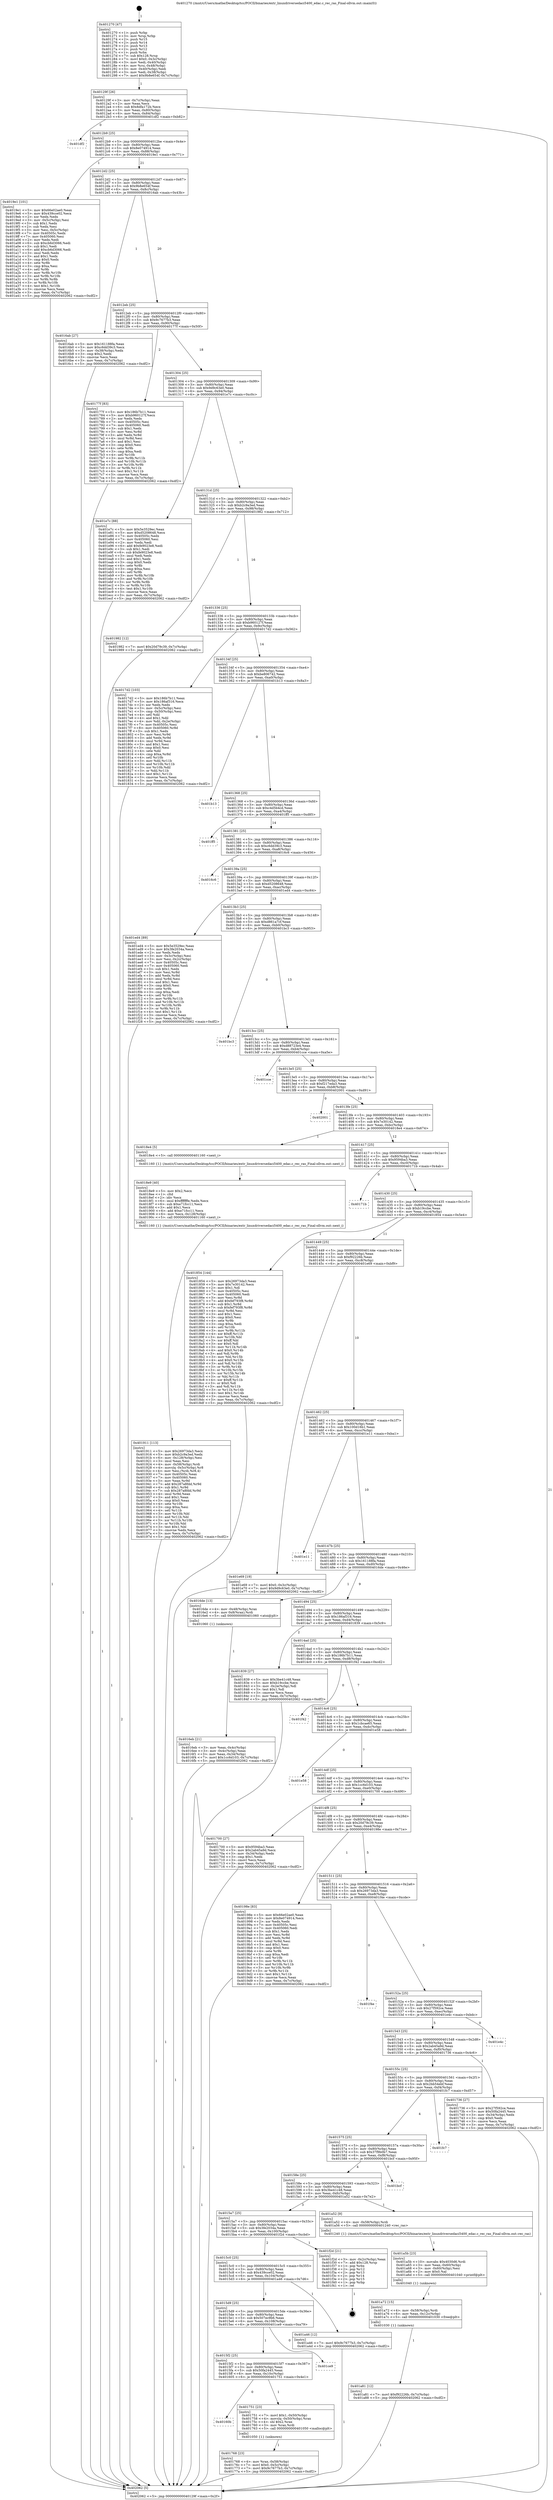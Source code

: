 digraph "0x401270" {
  label = "0x401270 (/mnt/c/Users/mathe/Desktop/tcc/POCII/binaries/extr_linuxdriversedaci5400_edac.c_rec_ras_Final-ollvm.out::main(0))"
  labelloc = "t"
  node[shape=record]

  Entry [label="",width=0.3,height=0.3,shape=circle,fillcolor=black,style=filled]
  "0x40129f" [label="{
     0x40129f [26]\l
     | [instrs]\l
     &nbsp;&nbsp;0x40129f \<+3\>: mov -0x7c(%rbp),%eax\l
     &nbsp;&nbsp;0x4012a2 \<+2\>: mov %eax,%ecx\l
     &nbsp;&nbsp;0x4012a4 \<+6\>: sub $0x8dfa172b,%ecx\l
     &nbsp;&nbsp;0x4012aa \<+3\>: mov %eax,-0x80(%rbp)\l
     &nbsp;&nbsp;0x4012ad \<+6\>: mov %ecx,-0x84(%rbp)\l
     &nbsp;&nbsp;0x4012b3 \<+6\>: je 0000000000401df2 \<main+0xb82\>\l
  }"]
  "0x401df2" [label="{
     0x401df2\l
  }", style=dashed]
  "0x4012b9" [label="{
     0x4012b9 [25]\l
     | [instrs]\l
     &nbsp;&nbsp;0x4012b9 \<+5\>: jmp 00000000004012be \<main+0x4e\>\l
     &nbsp;&nbsp;0x4012be \<+3\>: mov -0x80(%rbp),%eax\l
     &nbsp;&nbsp;0x4012c1 \<+5\>: sub $0x8e074914,%eax\l
     &nbsp;&nbsp;0x4012c6 \<+6\>: mov %eax,-0x88(%rbp)\l
     &nbsp;&nbsp;0x4012cc \<+6\>: je 00000000004019e1 \<main+0x771\>\l
  }"]
  Exit [label="",width=0.3,height=0.3,shape=circle,fillcolor=black,style=filled,peripheries=2]
  "0x4019e1" [label="{
     0x4019e1 [101]\l
     | [instrs]\l
     &nbsp;&nbsp;0x4019e1 \<+5\>: mov $0x66e02ae0,%eax\l
     &nbsp;&nbsp;0x4019e6 \<+5\>: mov $0x439cce02,%ecx\l
     &nbsp;&nbsp;0x4019eb \<+2\>: xor %edx,%edx\l
     &nbsp;&nbsp;0x4019ed \<+3\>: mov -0x5c(%rbp),%esi\l
     &nbsp;&nbsp;0x4019f0 \<+3\>: sub $0x1,%edx\l
     &nbsp;&nbsp;0x4019f3 \<+2\>: sub %edx,%esi\l
     &nbsp;&nbsp;0x4019f5 \<+3\>: mov %esi,-0x5c(%rbp)\l
     &nbsp;&nbsp;0x4019f8 \<+7\>: mov 0x40505c,%edx\l
     &nbsp;&nbsp;0x4019ff \<+7\>: mov 0x405060,%esi\l
     &nbsp;&nbsp;0x401a06 \<+2\>: mov %edx,%edi\l
     &nbsp;&nbsp;0x401a08 \<+6\>: sub $0xcb6d3066,%edi\l
     &nbsp;&nbsp;0x401a0e \<+3\>: sub $0x1,%edi\l
     &nbsp;&nbsp;0x401a11 \<+6\>: add $0xcb6d3066,%edi\l
     &nbsp;&nbsp;0x401a17 \<+3\>: imul %edi,%edx\l
     &nbsp;&nbsp;0x401a1a \<+3\>: and $0x1,%edx\l
     &nbsp;&nbsp;0x401a1d \<+3\>: cmp $0x0,%edx\l
     &nbsp;&nbsp;0x401a20 \<+4\>: sete %r8b\l
     &nbsp;&nbsp;0x401a24 \<+3\>: cmp $0xa,%esi\l
     &nbsp;&nbsp;0x401a27 \<+4\>: setl %r9b\l
     &nbsp;&nbsp;0x401a2b \<+3\>: mov %r8b,%r10b\l
     &nbsp;&nbsp;0x401a2e \<+3\>: and %r9b,%r10b\l
     &nbsp;&nbsp;0x401a31 \<+3\>: xor %r9b,%r8b\l
     &nbsp;&nbsp;0x401a34 \<+3\>: or %r8b,%r10b\l
     &nbsp;&nbsp;0x401a37 \<+4\>: test $0x1,%r10b\l
     &nbsp;&nbsp;0x401a3b \<+3\>: cmovne %ecx,%eax\l
     &nbsp;&nbsp;0x401a3e \<+3\>: mov %eax,-0x7c(%rbp)\l
     &nbsp;&nbsp;0x401a41 \<+5\>: jmp 0000000000402062 \<main+0xdf2\>\l
  }"]
  "0x4012d2" [label="{
     0x4012d2 [25]\l
     | [instrs]\l
     &nbsp;&nbsp;0x4012d2 \<+5\>: jmp 00000000004012d7 \<main+0x67\>\l
     &nbsp;&nbsp;0x4012d7 \<+3\>: mov -0x80(%rbp),%eax\l
     &nbsp;&nbsp;0x4012da \<+5\>: sub $0x9b8e654f,%eax\l
     &nbsp;&nbsp;0x4012df \<+6\>: mov %eax,-0x8c(%rbp)\l
     &nbsp;&nbsp;0x4012e5 \<+6\>: je 00000000004016ab \<main+0x43b\>\l
  }"]
  "0x401a81" [label="{
     0x401a81 [12]\l
     | [instrs]\l
     &nbsp;&nbsp;0x401a81 \<+7\>: movl $0xf92226b,-0x7c(%rbp)\l
     &nbsp;&nbsp;0x401a88 \<+5\>: jmp 0000000000402062 \<main+0xdf2\>\l
  }"]
  "0x4016ab" [label="{
     0x4016ab [27]\l
     | [instrs]\l
     &nbsp;&nbsp;0x4016ab \<+5\>: mov $0x161188fa,%eax\l
     &nbsp;&nbsp;0x4016b0 \<+5\>: mov $0xc6dd39c3,%ecx\l
     &nbsp;&nbsp;0x4016b5 \<+3\>: mov -0x38(%rbp),%edx\l
     &nbsp;&nbsp;0x4016b8 \<+3\>: cmp $0x2,%edx\l
     &nbsp;&nbsp;0x4016bb \<+3\>: cmovne %ecx,%eax\l
     &nbsp;&nbsp;0x4016be \<+3\>: mov %eax,-0x7c(%rbp)\l
     &nbsp;&nbsp;0x4016c1 \<+5\>: jmp 0000000000402062 \<main+0xdf2\>\l
  }"]
  "0x4012eb" [label="{
     0x4012eb [25]\l
     | [instrs]\l
     &nbsp;&nbsp;0x4012eb \<+5\>: jmp 00000000004012f0 \<main+0x80\>\l
     &nbsp;&nbsp;0x4012f0 \<+3\>: mov -0x80(%rbp),%eax\l
     &nbsp;&nbsp;0x4012f3 \<+5\>: sub $0x9c7677b3,%eax\l
     &nbsp;&nbsp;0x4012f8 \<+6\>: mov %eax,-0x90(%rbp)\l
     &nbsp;&nbsp;0x4012fe \<+6\>: je 000000000040177f \<main+0x50f\>\l
  }"]
  "0x402062" [label="{
     0x402062 [5]\l
     | [instrs]\l
     &nbsp;&nbsp;0x402062 \<+5\>: jmp 000000000040129f \<main+0x2f\>\l
  }"]
  "0x401270" [label="{
     0x401270 [47]\l
     | [instrs]\l
     &nbsp;&nbsp;0x401270 \<+1\>: push %rbp\l
     &nbsp;&nbsp;0x401271 \<+3\>: mov %rsp,%rbp\l
     &nbsp;&nbsp;0x401274 \<+2\>: push %r15\l
     &nbsp;&nbsp;0x401276 \<+2\>: push %r14\l
     &nbsp;&nbsp;0x401278 \<+2\>: push %r13\l
     &nbsp;&nbsp;0x40127a \<+2\>: push %r12\l
     &nbsp;&nbsp;0x40127c \<+1\>: push %rbx\l
     &nbsp;&nbsp;0x40127d \<+7\>: sub $0x128,%rsp\l
     &nbsp;&nbsp;0x401284 \<+7\>: movl $0x0,-0x3c(%rbp)\l
     &nbsp;&nbsp;0x40128b \<+3\>: mov %edi,-0x40(%rbp)\l
     &nbsp;&nbsp;0x40128e \<+4\>: mov %rsi,-0x48(%rbp)\l
     &nbsp;&nbsp;0x401292 \<+3\>: mov -0x40(%rbp),%edi\l
     &nbsp;&nbsp;0x401295 \<+3\>: mov %edi,-0x38(%rbp)\l
     &nbsp;&nbsp;0x401298 \<+7\>: movl $0x9b8e654f,-0x7c(%rbp)\l
  }"]
  "0x401a72" [label="{
     0x401a72 [15]\l
     | [instrs]\l
     &nbsp;&nbsp;0x401a72 \<+4\>: mov -0x58(%rbp),%rdi\l
     &nbsp;&nbsp;0x401a76 \<+6\>: mov %eax,-0x12c(%rbp)\l
     &nbsp;&nbsp;0x401a7c \<+5\>: call 0000000000401030 \<free@plt\>\l
     | [calls]\l
     &nbsp;&nbsp;0x401030 \{1\} (unknown)\l
  }"]
  "0x40177f" [label="{
     0x40177f [83]\l
     | [instrs]\l
     &nbsp;&nbsp;0x40177f \<+5\>: mov $0x186b7b11,%eax\l
     &nbsp;&nbsp;0x401784 \<+5\>: mov $0xb960127f,%ecx\l
     &nbsp;&nbsp;0x401789 \<+2\>: xor %edx,%edx\l
     &nbsp;&nbsp;0x40178b \<+7\>: mov 0x40505c,%esi\l
     &nbsp;&nbsp;0x401792 \<+7\>: mov 0x405060,%edi\l
     &nbsp;&nbsp;0x401799 \<+3\>: sub $0x1,%edx\l
     &nbsp;&nbsp;0x40179c \<+3\>: mov %esi,%r8d\l
     &nbsp;&nbsp;0x40179f \<+3\>: add %edx,%r8d\l
     &nbsp;&nbsp;0x4017a2 \<+4\>: imul %r8d,%esi\l
     &nbsp;&nbsp;0x4017a6 \<+3\>: and $0x1,%esi\l
     &nbsp;&nbsp;0x4017a9 \<+3\>: cmp $0x0,%esi\l
     &nbsp;&nbsp;0x4017ac \<+4\>: sete %r9b\l
     &nbsp;&nbsp;0x4017b0 \<+3\>: cmp $0xa,%edi\l
     &nbsp;&nbsp;0x4017b3 \<+4\>: setl %r10b\l
     &nbsp;&nbsp;0x4017b7 \<+3\>: mov %r9b,%r11b\l
     &nbsp;&nbsp;0x4017ba \<+3\>: and %r10b,%r11b\l
     &nbsp;&nbsp;0x4017bd \<+3\>: xor %r10b,%r9b\l
     &nbsp;&nbsp;0x4017c0 \<+3\>: or %r9b,%r11b\l
     &nbsp;&nbsp;0x4017c3 \<+4\>: test $0x1,%r11b\l
     &nbsp;&nbsp;0x4017c7 \<+3\>: cmovne %ecx,%eax\l
     &nbsp;&nbsp;0x4017ca \<+3\>: mov %eax,-0x7c(%rbp)\l
     &nbsp;&nbsp;0x4017cd \<+5\>: jmp 0000000000402062 \<main+0xdf2\>\l
  }"]
  "0x401304" [label="{
     0x401304 [25]\l
     | [instrs]\l
     &nbsp;&nbsp;0x401304 \<+5\>: jmp 0000000000401309 \<main+0x99\>\l
     &nbsp;&nbsp;0x401309 \<+3\>: mov -0x80(%rbp),%eax\l
     &nbsp;&nbsp;0x40130c \<+5\>: sub $0x9d9c63e0,%eax\l
     &nbsp;&nbsp;0x401311 \<+6\>: mov %eax,-0x94(%rbp)\l
     &nbsp;&nbsp;0x401317 \<+6\>: je 0000000000401e7c \<main+0xc0c\>\l
  }"]
  "0x401a5b" [label="{
     0x401a5b [23]\l
     | [instrs]\l
     &nbsp;&nbsp;0x401a5b \<+10\>: movabs $0x4030d6,%rdi\l
     &nbsp;&nbsp;0x401a65 \<+3\>: mov %eax,-0x60(%rbp)\l
     &nbsp;&nbsp;0x401a68 \<+3\>: mov -0x60(%rbp),%esi\l
     &nbsp;&nbsp;0x401a6b \<+2\>: mov $0x0,%al\l
     &nbsp;&nbsp;0x401a6d \<+5\>: call 0000000000401040 \<printf@plt\>\l
     | [calls]\l
     &nbsp;&nbsp;0x401040 \{1\} (unknown)\l
  }"]
  "0x401e7c" [label="{
     0x401e7c [88]\l
     | [instrs]\l
     &nbsp;&nbsp;0x401e7c \<+5\>: mov $0x5e3529ec,%eax\l
     &nbsp;&nbsp;0x401e81 \<+5\>: mov $0xd5208648,%ecx\l
     &nbsp;&nbsp;0x401e86 \<+7\>: mov 0x40505c,%edx\l
     &nbsp;&nbsp;0x401e8d \<+7\>: mov 0x405060,%esi\l
     &nbsp;&nbsp;0x401e94 \<+2\>: mov %edx,%edi\l
     &nbsp;&nbsp;0x401e96 \<+6\>: add $0xfe9023e8,%edi\l
     &nbsp;&nbsp;0x401e9c \<+3\>: sub $0x1,%edi\l
     &nbsp;&nbsp;0x401e9f \<+6\>: sub $0xfe9023e8,%edi\l
     &nbsp;&nbsp;0x401ea5 \<+3\>: imul %edi,%edx\l
     &nbsp;&nbsp;0x401ea8 \<+3\>: and $0x1,%edx\l
     &nbsp;&nbsp;0x401eab \<+3\>: cmp $0x0,%edx\l
     &nbsp;&nbsp;0x401eae \<+4\>: sete %r8b\l
     &nbsp;&nbsp;0x401eb2 \<+3\>: cmp $0xa,%esi\l
     &nbsp;&nbsp;0x401eb5 \<+4\>: setl %r9b\l
     &nbsp;&nbsp;0x401eb9 \<+3\>: mov %r8b,%r10b\l
     &nbsp;&nbsp;0x401ebc \<+3\>: and %r9b,%r10b\l
     &nbsp;&nbsp;0x401ebf \<+3\>: xor %r9b,%r8b\l
     &nbsp;&nbsp;0x401ec2 \<+3\>: or %r8b,%r10b\l
     &nbsp;&nbsp;0x401ec5 \<+4\>: test $0x1,%r10b\l
     &nbsp;&nbsp;0x401ec9 \<+3\>: cmovne %ecx,%eax\l
     &nbsp;&nbsp;0x401ecc \<+3\>: mov %eax,-0x7c(%rbp)\l
     &nbsp;&nbsp;0x401ecf \<+5\>: jmp 0000000000402062 \<main+0xdf2\>\l
  }"]
  "0x40131d" [label="{
     0x40131d [25]\l
     | [instrs]\l
     &nbsp;&nbsp;0x40131d \<+5\>: jmp 0000000000401322 \<main+0xb2\>\l
     &nbsp;&nbsp;0x401322 \<+3\>: mov -0x80(%rbp),%eax\l
     &nbsp;&nbsp;0x401325 \<+5\>: sub $0xb2c9a3ed,%eax\l
     &nbsp;&nbsp;0x40132a \<+6\>: mov %eax,-0x98(%rbp)\l
     &nbsp;&nbsp;0x401330 \<+6\>: je 0000000000401982 \<main+0x712\>\l
  }"]
  "0x401911" [label="{
     0x401911 [113]\l
     | [instrs]\l
     &nbsp;&nbsp;0x401911 \<+5\>: mov $0x26973da3,%ecx\l
     &nbsp;&nbsp;0x401916 \<+5\>: mov $0xb2c9a3ed,%edx\l
     &nbsp;&nbsp;0x40191b \<+6\>: mov -0x128(%rbp),%esi\l
     &nbsp;&nbsp;0x401921 \<+3\>: imul %eax,%esi\l
     &nbsp;&nbsp;0x401924 \<+4\>: mov -0x58(%rbp),%rdi\l
     &nbsp;&nbsp;0x401928 \<+4\>: movslq -0x5c(%rbp),%r8\l
     &nbsp;&nbsp;0x40192c \<+4\>: mov %esi,(%rdi,%r8,4)\l
     &nbsp;&nbsp;0x401930 \<+7\>: mov 0x40505c,%eax\l
     &nbsp;&nbsp;0x401937 \<+7\>: mov 0x405060,%esi\l
     &nbsp;&nbsp;0x40193e \<+3\>: mov %eax,%r9d\l
     &nbsp;&nbsp;0x401941 \<+7\>: add $0x287a8fdd,%r9d\l
     &nbsp;&nbsp;0x401948 \<+4\>: sub $0x1,%r9d\l
     &nbsp;&nbsp;0x40194c \<+7\>: sub $0x287a8fdd,%r9d\l
     &nbsp;&nbsp;0x401953 \<+4\>: imul %r9d,%eax\l
     &nbsp;&nbsp;0x401957 \<+3\>: and $0x1,%eax\l
     &nbsp;&nbsp;0x40195a \<+3\>: cmp $0x0,%eax\l
     &nbsp;&nbsp;0x40195d \<+4\>: sete %r10b\l
     &nbsp;&nbsp;0x401961 \<+3\>: cmp $0xa,%esi\l
     &nbsp;&nbsp;0x401964 \<+4\>: setl %r11b\l
     &nbsp;&nbsp;0x401968 \<+3\>: mov %r10b,%bl\l
     &nbsp;&nbsp;0x40196b \<+3\>: and %r11b,%bl\l
     &nbsp;&nbsp;0x40196e \<+3\>: xor %r11b,%r10b\l
     &nbsp;&nbsp;0x401971 \<+3\>: or %r10b,%bl\l
     &nbsp;&nbsp;0x401974 \<+3\>: test $0x1,%bl\l
     &nbsp;&nbsp;0x401977 \<+3\>: cmovne %edx,%ecx\l
     &nbsp;&nbsp;0x40197a \<+3\>: mov %ecx,-0x7c(%rbp)\l
     &nbsp;&nbsp;0x40197d \<+5\>: jmp 0000000000402062 \<main+0xdf2\>\l
  }"]
  "0x401982" [label="{
     0x401982 [12]\l
     | [instrs]\l
     &nbsp;&nbsp;0x401982 \<+7\>: movl $0x20d79c39,-0x7c(%rbp)\l
     &nbsp;&nbsp;0x401989 \<+5\>: jmp 0000000000402062 \<main+0xdf2\>\l
  }"]
  "0x401336" [label="{
     0x401336 [25]\l
     | [instrs]\l
     &nbsp;&nbsp;0x401336 \<+5\>: jmp 000000000040133b \<main+0xcb\>\l
     &nbsp;&nbsp;0x40133b \<+3\>: mov -0x80(%rbp),%eax\l
     &nbsp;&nbsp;0x40133e \<+5\>: sub $0xb960127f,%eax\l
     &nbsp;&nbsp;0x401343 \<+6\>: mov %eax,-0x9c(%rbp)\l
     &nbsp;&nbsp;0x401349 \<+6\>: je 00000000004017d2 \<main+0x562\>\l
  }"]
  "0x4018e9" [label="{
     0x4018e9 [40]\l
     | [instrs]\l
     &nbsp;&nbsp;0x4018e9 \<+5\>: mov $0x2,%ecx\l
     &nbsp;&nbsp;0x4018ee \<+1\>: cltd\l
     &nbsp;&nbsp;0x4018ef \<+2\>: idiv %ecx\l
     &nbsp;&nbsp;0x4018f1 \<+6\>: imul $0xfffffffe,%edx,%ecx\l
     &nbsp;&nbsp;0x4018f7 \<+6\>: sub $0xe71fcc11,%ecx\l
     &nbsp;&nbsp;0x4018fd \<+3\>: add $0x1,%ecx\l
     &nbsp;&nbsp;0x401900 \<+6\>: add $0xe71fcc11,%ecx\l
     &nbsp;&nbsp;0x401906 \<+6\>: mov %ecx,-0x128(%rbp)\l
     &nbsp;&nbsp;0x40190c \<+5\>: call 0000000000401160 \<next_i\>\l
     | [calls]\l
     &nbsp;&nbsp;0x401160 \{1\} (/mnt/c/Users/mathe/Desktop/tcc/POCII/binaries/extr_linuxdriversedaci5400_edac.c_rec_ras_Final-ollvm.out::next_i)\l
  }"]
  "0x4017d2" [label="{
     0x4017d2 [103]\l
     | [instrs]\l
     &nbsp;&nbsp;0x4017d2 \<+5\>: mov $0x186b7b11,%eax\l
     &nbsp;&nbsp;0x4017d7 \<+5\>: mov $0x186af316,%ecx\l
     &nbsp;&nbsp;0x4017dc \<+2\>: xor %edx,%edx\l
     &nbsp;&nbsp;0x4017de \<+3\>: mov -0x5c(%rbp),%esi\l
     &nbsp;&nbsp;0x4017e1 \<+3\>: cmp -0x50(%rbp),%esi\l
     &nbsp;&nbsp;0x4017e4 \<+4\>: setl %dil\l
     &nbsp;&nbsp;0x4017e8 \<+4\>: and $0x1,%dil\l
     &nbsp;&nbsp;0x4017ec \<+4\>: mov %dil,-0x2e(%rbp)\l
     &nbsp;&nbsp;0x4017f0 \<+7\>: mov 0x40505c,%esi\l
     &nbsp;&nbsp;0x4017f7 \<+8\>: mov 0x405060,%r8d\l
     &nbsp;&nbsp;0x4017ff \<+3\>: sub $0x1,%edx\l
     &nbsp;&nbsp;0x401802 \<+3\>: mov %esi,%r9d\l
     &nbsp;&nbsp;0x401805 \<+3\>: add %edx,%r9d\l
     &nbsp;&nbsp;0x401808 \<+4\>: imul %r9d,%esi\l
     &nbsp;&nbsp;0x40180c \<+3\>: and $0x1,%esi\l
     &nbsp;&nbsp;0x40180f \<+3\>: cmp $0x0,%esi\l
     &nbsp;&nbsp;0x401812 \<+4\>: sete %dil\l
     &nbsp;&nbsp;0x401816 \<+4\>: cmp $0xa,%r8d\l
     &nbsp;&nbsp;0x40181a \<+4\>: setl %r10b\l
     &nbsp;&nbsp;0x40181e \<+3\>: mov %dil,%r11b\l
     &nbsp;&nbsp;0x401821 \<+3\>: and %r10b,%r11b\l
     &nbsp;&nbsp;0x401824 \<+3\>: xor %r10b,%dil\l
     &nbsp;&nbsp;0x401827 \<+3\>: or %dil,%r11b\l
     &nbsp;&nbsp;0x40182a \<+4\>: test $0x1,%r11b\l
     &nbsp;&nbsp;0x40182e \<+3\>: cmovne %ecx,%eax\l
     &nbsp;&nbsp;0x401831 \<+3\>: mov %eax,-0x7c(%rbp)\l
     &nbsp;&nbsp;0x401834 \<+5\>: jmp 0000000000402062 \<main+0xdf2\>\l
  }"]
  "0x40134f" [label="{
     0x40134f [25]\l
     | [instrs]\l
     &nbsp;&nbsp;0x40134f \<+5\>: jmp 0000000000401354 \<main+0xe4\>\l
     &nbsp;&nbsp;0x401354 \<+3\>: mov -0x80(%rbp),%eax\l
     &nbsp;&nbsp;0x401357 \<+5\>: sub $0xbe806742,%eax\l
     &nbsp;&nbsp;0x40135c \<+6\>: mov %eax,-0xa0(%rbp)\l
     &nbsp;&nbsp;0x401362 \<+6\>: je 0000000000401b13 \<main+0x8a3\>\l
  }"]
  "0x401768" [label="{
     0x401768 [23]\l
     | [instrs]\l
     &nbsp;&nbsp;0x401768 \<+4\>: mov %rax,-0x58(%rbp)\l
     &nbsp;&nbsp;0x40176c \<+7\>: movl $0x0,-0x5c(%rbp)\l
     &nbsp;&nbsp;0x401773 \<+7\>: movl $0x9c7677b3,-0x7c(%rbp)\l
     &nbsp;&nbsp;0x40177a \<+5\>: jmp 0000000000402062 \<main+0xdf2\>\l
  }"]
  "0x401b13" [label="{
     0x401b13\l
  }", style=dashed]
  "0x401368" [label="{
     0x401368 [25]\l
     | [instrs]\l
     &nbsp;&nbsp;0x401368 \<+5\>: jmp 000000000040136d \<main+0xfd\>\l
     &nbsp;&nbsp;0x40136d \<+3\>: mov -0x80(%rbp),%eax\l
     &nbsp;&nbsp;0x401370 \<+5\>: sub $0xc4d5b4cd,%eax\l
     &nbsp;&nbsp;0x401375 \<+6\>: mov %eax,-0xa4(%rbp)\l
     &nbsp;&nbsp;0x40137b \<+6\>: je 0000000000401ff5 \<main+0xd85\>\l
  }"]
  "0x40160b" [label="{
     0x40160b\l
  }", style=dashed]
  "0x401ff5" [label="{
     0x401ff5\l
  }", style=dashed]
  "0x401381" [label="{
     0x401381 [25]\l
     | [instrs]\l
     &nbsp;&nbsp;0x401381 \<+5\>: jmp 0000000000401386 \<main+0x116\>\l
     &nbsp;&nbsp;0x401386 \<+3\>: mov -0x80(%rbp),%eax\l
     &nbsp;&nbsp;0x401389 \<+5\>: sub $0xc6dd39c3,%eax\l
     &nbsp;&nbsp;0x40138e \<+6\>: mov %eax,-0xa8(%rbp)\l
     &nbsp;&nbsp;0x401394 \<+6\>: je 00000000004016c6 \<main+0x456\>\l
  }"]
  "0x401751" [label="{
     0x401751 [23]\l
     | [instrs]\l
     &nbsp;&nbsp;0x401751 \<+7\>: movl $0x1,-0x50(%rbp)\l
     &nbsp;&nbsp;0x401758 \<+4\>: movslq -0x50(%rbp),%rax\l
     &nbsp;&nbsp;0x40175c \<+4\>: shl $0x2,%rax\l
     &nbsp;&nbsp;0x401760 \<+3\>: mov %rax,%rdi\l
     &nbsp;&nbsp;0x401763 \<+5\>: call 0000000000401050 \<malloc@plt\>\l
     | [calls]\l
     &nbsp;&nbsp;0x401050 \{1\} (unknown)\l
  }"]
  "0x4016c6" [label="{
     0x4016c6\l
  }", style=dashed]
  "0x40139a" [label="{
     0x40139a [25]\l
     | [instrs]\l
     &nbsp;&nbsp;0x40139a \<+5\>: jmp 000000000040139f \<main+0x12f\>\l
     &nbsp;&nbsp;0x40139f \<+3\>: mov -0x80(%rbp),%eax\l
     &nbsp;&nbsp;0x4013a2 \<+5\>: sub $0xd5208648,%eax\l
     &nbsp;&nbsp;0x4013a7 \<+6\>: mov %eax,-0xac(%rbp)\l
     &nbsp;&nbsp;0x4013ad \<+6\>: je 0000000000401ed4 \<main+0xc64\>\l
  }"]
  "0x4015f2" [label="{
     0x4015f2 [25]\l
     | [instrs]\l
     &nbsp;&nbsp;0x4015f2 \<+5\>: jmp 00000000004015f7 \<main+0x387\>\l
     &nbsp;&nbsp;0x4015f7 \<+3\>: mov -0x80(%rbp),%eax\l
     &nbsp;&nbsp;0x4015fa \<+5\>: sub $0x50fa2445,%eax\l
     &nbsp;&nbsp;0x4015ff \<+6\>: mov %eax,-0x10c(%rbp)\l
     &nbsp;&nbsp;0x401605 \<+6\>: je 0000000000401751 \<main+0x4e1\>\l
  }"]
  "0x401ed4" [label="{
     0x401ed4 [89]\l
     | [instrs]\l
     &nbsp;&nbsp;0x401ed4 \<+5\>: mov $0x5e3529ec,%eax\l
     &nbsp;&nbsp;0x401ed9 \<+5\>: mov $0x3fe2034a,%ecx\l
     &nbsp;&nbsp;0x401ede \<+2\>: xor %edx,%edx\l
     &nbsp;&nbsp;0x401ee0 \<+3\>: mov -0x3c(%rbp),%esi\l
     &nbsp;&nbsp;0x401ee3 \<+3\>: mov %esi,-0x2c(%rbp)\l
     &nbsp;&nbsp;0x401ee6 \<+7\>: mov 0x40505c,%esi\l
     &nbsp;&nbsp;0x401eed \<+7\>: mov 0x405060,%edi\l
     &nbsp;&nbsp;0x401ef4 \<+3\>: sub $0x1,%edx\l
     &nbsp;&nbsp;0x401ef7 \<+3\>: mov %esi,%r8d\l
     &nbsp;&nbsp;0x401efa \<+3\>: add %edx,%r8d\l
     &nbsp;&nbsp;0x401efd \<+4\>: imul %r8d,%esi\l
     &nbsp;&nbsp;0x401f01 \<+3\>: and $0x1,%esi\l
     &nbsp;&nbsp;0x401f04 \<+3\>: cmp $0x0,%esi\l
     &nbsp;&nbsp;0x401f07 \<+4\>: sete %r9b\l
     &nbsp;&nbsp;0x401f0b \<+3\>: cmp $0xa,%edi\l
     &nbsp;&nbsp;0x401f0e \<+4\>: setl %r10b\l
     &nbsp;&nbsp;0x401f12 \<+3\>: mov %r9b,%r11b\l
     &nbsp;&nbsp;0x401f15 \<+3\>: and %r10b,%r11b\l
     &nbsp;&nbsp;0x401f18 \<+3\>: xor %r10b,%r9b\l
     &nbsp;&nbsp;0x401f1b \<+3\>: or %r9b,%r11b\l
     &nbsp;&nbsp;0x401f1e \<+4\>: test $0x1,%r11b\l
     &nbsp;&nbsp;0x401f22 \<+3\>: cmovne %ecx,%eax\l
     &nbsp;&nbsp;0x401f25 \<+3\>: mov %eax,-0x7c(%rbp)\l
     &nbsp;&nbsp;0x401f28 \<+5\>: jmp 0000000000402062 \<main+0xdf2\>\l
  }"]
  "0x4013b3" [label="{
     0x4013b3 [25]\l
     | [instrs]\l
     &nbsp;&nbsp;0x4013b3 \<+5\>: jmp 00000000004013b8 \<main+0x148\>\l
     &nbsp;&nbsp;0x4013b8 \<+3\>: mov -0x80(%rbp),%eax\l
     &nbsp;&nbsp;0x4013bb \<+5\>: sub $0xd861a7cf,%eax\l
     &nbsp;&nbsp;0x4013c0 \<+6\>: mov %eax,-0xb0(%rbp)\l
     &nbsp;&nbsp;0x4013c6 \<+6\>: je 0000000000401bc3 \<main+0x953\>\l
  }"]
  "0x401ce9" [label="{
     0x401ce9\l
  }", style=dashed]
  "0x401bc3" [label="{
     0x401bc3\l
  }", style=dashed]
  "0x4013cc" [label="{
     0x4013cc [25]\l
     | [instrs]\l
     &nbsp;&nbsp;0x4013cc \<+5\>: jmp 00000000004013d1 \<main+0x161\>\l
     &nbsp;&nbsp;0x4013d1 \<+3\>: mov -0x80(%rbp),%eax\l
     &nbsp;&nbsp;0x4013d4 \<+5\>: sub $0xd88723e4,%eax\l
     &nbsp;&nbsp;0x4013d9 \<+6\>: mov %eax,-0xb4(%rbp)\l
     &nbsp;&nbsp;0x4013df \<+6\>: je 0000000000401cce \<main+0xa5e\>\l
  }"]
  "0x4015d9" [label="{
     0x4015d9 [25]\l
     | [instrs]\l
     &nbsp;&nbsp;0x4015d9 \<+5\>: jmp 00000000004015de \<main+0x36e\>\l
     &nbsp;&nbsp;0x4015de \<+3\>: mov -0x80(%rbp),%eax\l
     &nbsp;&nbsp;0x4015e1 \<+5\>: sub $0x507ec9b6,%eax\l
     &nbsp;&nbsp;0x4015e6 \<+6\>: mov %eax,-0x108(%rbp)\l
     &nbsp;&nbsp;0x4015ec \<+6\>: je 0000000000401ce9 \<main+0xa79\>\l
  }"]
  "0x401cce" [label="{
     0x401cce\l
  }", style=dashed]
  "0x4013e5" [label="{
     0x4013e5 [25]\l
     | [instrs]\l
     &nbsp;&nbsp;0x4013e5 \<+5\>: jmp 00000000004013ea \<main+0x17a\>\l
     &nbsp;&nbsp;0x4013ea \<+3\>: mov -0x80(%rbp),%eax\l
     &nbsp;&nbsp;0x4013ed \<+5\>: sub $0xf217eda3,%eax\l
     &nbsp;&nbsp;0x4013f2 \<+6\>: mov %eax,-0xb8(%rbp)\l
     &nbsp;&nbsp;0x4013f8 \<+6\>: je 0000000000402001 \<main+0xd91\>\l
  }"]
  "0x401a46" [label="{
     0x401a46 [12]\l
     | [instrs]\l
     &nbsp;&nbsp;0x401a46 \<+7\>: movl $0x9c7677b3,-0x7c(%rbp)\l
     &nbsp;&nbsp;0x401a4d \<+5\>: jmp 0000000000402062 \<main+0xdf2\>\l
  }"]
  "0x402001" [label="{
     0x402001\l
  }", style=dashed]
  "0x4013fe" [label="{
     0x4013fe [25]\l
     | [instrs]\l
     &nbsp;&nbsp;0x4013fe \<+5\>: jmp 0000000000401403 \<main+0x193\>\l
     &nbsp;&nbsp;0x401403 \<+3\>: mov -0x80(%rbp),%eax\l
     &nbsp;&nbsp;0x401406 \<+5\>: sub $0x7e30142,%eax\l
     &nbsp;&nbsp;0x40140b \<+6\>: mov %eax,-0xbc(%rbp)\l
     &nbsp;&nbsp;0x401411 \<+6\>: je 00000000004018e4 \<main+0x674\>\l
  }"]
  "0x4015c0" [label="{
     0x4015c0 [25]\l
     | [instrs]\l
     &nbsp;&nbsp;0x4015c0 \<+5\>: jmp 00000000004015c5 \<main+0x355\>\l
     &nbsp;&nbsp;0x4015c5 \<+3\>: mov -0x80(%rbp),%eax\l
     &nbsp;&nbsp;0x4015c8 \<+5\>: sub $0x439cce02,%eax\l
     &nbsp;&nbsp;0x4015cd \<+6\>: mov %eax,-0x104(%rbp)\l
     &nbsp;&nbsp;0x4015d3 \<+6\>: je 0000000000401a46 \<main+0x7d6\>\l
  }"]
  "0x4018e4" [label="{
     0x4018e4 [5]\l
     | [instrs]\l
     &nbsp;&nbsp;0x4018e4 \<+5\>: call 0000000000401160 \<next_i\>\l
     | [calls]\l
     &nbsp;&nbsp;0x401160 \{1\} (/mnt/c/Users/mathe/Desktop/tcc/POCII/binaries/extr_linuxdriversedaci5400_edac.c_rec_ras_Final-ollvm.out::next_i)\l
  }"]
  "0x401417" [label="{
     0x401417 [25]\l
     | [instrs]\l
     &nbsp;&nbsp;0x401417 \<+5\>: jmp 000000000040141c \<main+0x1ac\>\l
     &nbsp;&nbsp;0x40141c \<+3\>: mov -0x80(%rbp),%eax\l
     &nbsp;&nbsp;0x40141f \<+5\>: sub $0x9594ba3,%eax\l
     &nbsp;&nbsp;0x401424 \<+6\>: mov %eax,-0xc0(%rbp)\l
     &nbsp;&nbsp;0x40142a \<+6\>: je 000000000040171b \<main+0x4ab\>\l
  }"]
  "0x401f2d" [label="{
     0x401f2d [21]\l
     | [instrs]\l
     &nbsp;&nbsp;0x401f2d \<+3\>: mov -0x2c(%rbp),%eax\l
     &nbsp;&nbsp;0x401f30 \<+7\>: add $0x128,%rsp\l
     &nbsp;&nbsp;0x401f37 \<+1\>: pop %rbx\l
     &nbsp;&nbsp;0x401f38 \<+2\>: pop %r12\l
     &nbsp;&nbsp;0x401f3a \<+2\>: pop %r13\l
     &nbsp;&nbsp;0x401f3c \<+2\>: pop %r14\l
     &nbsp;&nbsp;0x401f3e \<+2\>: pop %r15\l
     &nbsp;&nbsp;0x401f40 \<+1\>: pop %rbp\l
     &nbsp;&nbsp;0x401f41 \<+1\>: ret\l
  }"]
  "0x40171b" [label="{
     0x40171b\l
  }", style=dashed]
  "0x401430" [label="{
     0x401430 [25]\l
     | [instrs]\l
     &nbsp;&nbsp;0x401430 \<+5\>: jmp 0000000000401435 \<main+0x1c5\>\l
     &nbsp;&nbsp;0x401435 \<+3\>: mov -0x80(%rbp),%eax\l
     &nbsp;&nbsp;0x401438 \<+5\>: sub $0xb19ccbe,%eax\l
     &nbsp;&nbsp;0x40143d \<+6\>: mov %eax,-0xc4(%rbp)\l
     &nbsp;&nbsp;0x401443 \<+6\>: je 0000000000401854 \<main+0x5e4\>\l
  }"]
  "0x4015a7" [label="{
     0x4015a7 [25]\l
     | [instrs]\l
     &nbsp;&nbsp;0x4015a7 \<+5\>: jmp 00000000004015ac \<main+0x33c\>\l
     &nbsp;&nbsp;0x4015ac \<+3\>: mov -0x80(%rbp),%eax\l
     &nbsp;&nbsp;0x4015af \<+5\>: sub $0x3fe2034a,%eax\l
     &nbsp;&nbsp;0x4015b4 \<+6\>: mov %eax,-0x100(%rbp)\l
     &nbsp;&nbsp;0x4015ba \<+6\>: je 0000000000401f2d \<main+0xcbd\>\l
  }"]
  "0x401854" [label="{
     0x401854 [144]\l
     | [instrs]\l
     &nbsp;&nbsp;0x401854 \<+5\>: mov $0x26973da3,%eax\l
     &nbsp;&nbsp;0x401859 \<+5\>: mov $0x7e30142,%ecx\l
     &nbsp;&nbsp;0x40185e \<+2\>: mov $0x1,%dl\l
     &nbsp;&nbsp;0x401860 \<+7\>: mov 0x40505c,%esi\l
     &nbsp;&nbsp;0x401867 \<+7\>: mov 0x405060,%edi\l
     &nbsp;&nbsp;0x40186e \<+3\>: mov %esi,%r8d\l
     &nbsp;&nbsp;0x401871 \<+7\>: add $0xfef793f8,%r8d\l
     &nbsp;&nbsp;0x401878 \<+4\>: sub $0x1,%r8d\l
     &nbsp;&nbsp;0x40187c \<+7\>: sub $0xfef793f8,%r8d\l
     &nbsp;&nbsp;0x401883 \<+4\>: imul %r8d,%esi\l
     &nbsp;&nbsp;0x401887 \<+3\>: and $0x1,%esi\l
     &nbsp;&nbsp;0x40188a \<+3\>: cmp $0x0,%esi\l
     &nbsp;&nbsp;0x40188d \<+4\>: sete %r9b\l
     &nbsp;&nbsp;0x401891 \<+3\>: cmp $0xa,%edi\l
     &nbsp;&nbsp;0x401894 \<+4\>: setl %r10b\l
     &nbsp;&nbsp;0x401898 \<+3\>: mov %r9b,%r11b\l
     &nbsp;&nbsp;0x40189b \<+4\>: xor $0xff,%r11b\l
     &nbsp;&nbsp;0x40189f \<+3\>: mov %r10b,%bl\l
     &nbsp;&nbsp;0x4018a2 \<+3\>: xor $0xff,%bl\l
     &nbsp;&nbsp;0x4018a5 \<+3\>: xor $0x0,%dl\l
     &nbsp;&nbsp;0x4018a8 \<+3\>: mov %r11b,%r14b\l
     &nbsp;&nbsp;0x4018ab \<+4\>: and $0x0,%r14b\l
     &nbsp;&nbsp;0x4018af \<+3\>: and %dl,%r9b\l
     &nbsp;&nbsp;0x4018b2 \<+3\>: mov %bl,%r15b\l
     &nbsp;&nbsp;0x4018b5 \<+4\>: and $0x0,%r15b\l
     &nbsp;&nbsp;0x4018b9 \<+3\>: and %dl,%r10b\l
     &nbsp;&nbsp;0x4018bc \<+3\>: or %r9b,%r14b\l
     &nbsp;&nbsp;0x4018bf \<+3\>: or %r10b,%r15b\l
     &nbsp;&nbsp;0x4018c2 \<+3\>: xor %r15b,%r14b\l
     &nbsp;&nbsp;0x4018c5 \<+3\>: or %bl,%r11b\l
     &nbsp;&nbsp;0x4018c8 \<+4\>: xor $0xff,%r11b\l
     &nbsp;&nbsp;0x4018cc \<+3\>: or $0x0,%dl\l
     &nbsp;&nbsp;0x4018cf \<+3\>: and %dl,%r11b\l
     &nbsp;&nbsp;0x4018d2 \<+3\>: or %r11b,%r14b\l
     &nbsp;&nbsp;0x4018d5 \<+4\>: test $0x1,%r14b\l
     &nbsp;&nbsp;0x4018d9 \<+3\>: cmovne %ecx,%eax\l
     &nbsp;&nbsp;0x4018dc \<+3\>: mov %eax,-0x7c(%rbp)\l
     &nbsp;&nbsp;0x4018df \<+5\>: jmp 0000000000402062 \<main+0xdf2\>\l
  }"]
  "0x401449" [label="{
     0x401449 [25]\l
     | [instrs]\l
     &nbsp;&nbsp;0x401449 \<+5\>: jmp 000000000040144e \<main+0x1de\>\l
     &nbsp;&nbsp;0x40144e \<+3\>: mov -0x80(%rbp),%eax\l
     &nbsp;&nbsp;0x401451 \<+5\>: sub $0xf92226b,%eax\l
     &nbsp;&nbsp;0x401456 \<+6\>: mov %eax,-0xc8(%rbp)\l
     &nbsp;&nbsp;0x40145c \<+6\>: je 0000000000401e69 \<main+0xbf9\>\l
  }"]
  "0x401a52" [label="{
     0x401a52 [9]\l
     | [instrs]\l
     &nbsp;&nbsp;0x401a52 \<+4\>: mov -0x58(%rbp),%rdi\l
     &nbsp;&nbsp;0x401a56 \<+5\>: call 0000000000401240 \<rec_ras\>\l
     | [calls]\l
     &nbsp;&nbsp;0x401240 \{1\} (/mnt/c/Users/mathe/Desktop/tcc/POCII/binaries/extr_linuxdriversedaci5400_edac.c_rec_ras_Final-ollvm.out::rec_ras)\l
  }"]
  "0x401e69" [label="{
     0x401e69 [19]\l
     | [instrs]\l
     &nbsp;&nbsp;0x401e69 \<+7\>: movl $0x0,-0x3c(%rbp)\l
     &nbsp;&nbsp;0x401e70 \<+7\>: movl $0x9d9c63e0,-0x7c(%rbp)\l
     &nbsp;&nbsp;0x401e77 \<+5\>: jmp 0000000000402062 \<main+0xdf2\>\l
  }"]
  "0x401462" [label="{
     0x401462 [25]\l
     | [instrs]\l
     &nbsp;&nbsp;0x401462 \<+5\>: jmp 0000000000401467 \<main+0x1f7\>\l
     &nbsp;&nbsp;0x401467 \<+3\>: mov -0x80(%rbp),%eax\l
     &nbsp;&nbsp;0x40146a \<+5\>: sub $0x100d16b1,%eax\l
     &nbsp;&nbsp;0x40146f \<+6\>: mov %eax,-0xcc(%rbp)\l
     &nbsp;&nbsp;0x401475 \<+6\>: je 0000000000401e11 \<main+0xba1\>\l
  }"]
  "0x40158e" [label="{
     0x40158e [25]\l
     | [instrs]\l
     &nbsp;&nbsp;0x40158e \<+5\>: jmp 0000000000401593 \<main+0x323\>\l
     &nbsp;&nbsp;0x401593 \<+3\>: mov -0x80(%rbp),%eax\l
     &nbsp;&nbsp;0x401596 \<+5\>: sub $0x3be41c48,%eax\l
     &nbsp;&nbsp;0x40159b \<+6\>: mov %eax,-0xfc(%rbp)\l
     &nbsp;&nbsp;0x4015a1 \<+6\>: je 0000000000401a52 \<main+0x7e2\>\l
  }"]
  "0x401e11" [label="{
     0x401e11\l
  }", style=dashed]
  "0x40147b" [label="{
     0x40147b [25]\l
     | [instrs]\l
     &nbsp;&nbsp;0x40147b \<+5\>: jmp 0000000000401480 \<main+0x210\>\l
     &nbsp;&nbsp;0x401480 \<+3\>: mov -0x80(%rbp),%eax\l
     &nbsp;&nbsp;0x401483 \<+5\>: sub $0x161188fa,%eax\l
     &nbsp;&nbsp;0x401488 \<+6\>: mov %eax,-0xd0(%rbp)\l
     &nbsp;&nbsp;0x40148e \<+6\>: je 00000000004016de \<main+0x46e\>\l
  }"]
  "0x401bcf" [label="{
     0x401bcf\l
  }", style=dashed]
  "0x4016de" [label="{
     0x4016de [13]\l
     | [instrs]\l
     &nbsp;&nbsp;0x4016de \<+4\>: mov -0x48(%rbp),%rax\l
     &nbsp;&nbsp;0x4016e2 \<+4\>: mov 0x8(%rax),%rdi\l
     &nbsp;&nbsp;0x4016e6 \<+5\>: call 0000000000401060 \<atoi@plt\>\l
     | [calls]\l
     &nbsp;&nbsp;0x401060 \{1\} (unknown)\l
  }"]
  "0x401494" [label="{
     0x401494 [25]\l
     | [instrs]\l
     &nbsp;&nbsp;0x401494 \<+5\>: jmp 0000000000401499 \<main+0x229\>\l
     &nbsp;&nbsp;0x401499 \<+3\>: mov -0x80(%rbp),%eax\l
     &nbsp;&nbsp;0x40149c \<+5\>: sub $0x186af316,%eax\l
     &nbsp;&nbsp;0x4014a1 \<+6\>: mov %eax,-0xd4(%rbp)\l
     &nbsp;&nbsp;0x4014a7 \<+6\>: je 0000000000401839 \<main+0x5c9\>\l
  }"]
  "0x4016eb" [label="{
     0x4016eb [21]\l
     | [instrs]\l
     &nbsp;&nbsp;0x4016eb \<+3\>: mov %eax,-0x4c(%rbp)\l
     &nbsp;&nbsp;0x4016ee \<+3\>: mov -0x4c(%rbp),%eax\l
     &nbsp;&nbsp;0x4016f1 \<+3\>: mov %eax,-0x34(%rbp)\l
     &nbsp;&nbsp;0x4016f4 \<+7\>: movl $0x1cc6d103,-0x7c(%rbp)\l
     &nbsp;&nbsp;0x4016fb \<+5\>: jmp 0000000000402062 \<main+0xdf2\>\l
  }"]
  "0x401575" [label="{
     0x401575 [25]\l
     | [instrs]\l
     &nbsp;&nbsp;0x401575 \<+5\>: jmp 000000000040157a \<main+0x30a\>\l
     &nbsp;&nbsp;0x40157a \<+3\>: mov -0x80(%rbp),%eax\l
     &nbsp;&nbsp;0x40157d \<+5\>: sub $0x37f9b0b7,%eax\l
     &nbsp;&nbsp;0x401582 \<+6\>: mov %eax,-0xf8(%rbp)\l
     &nbsp;&nbsp;0x401588 \<+6\>: je 0000000000401bcf \<main+0x95f\>\l
  }"]
  "0x401839" [label="{
     0x401839 [27]\l
     | [instrs]\l
     &nbsp;&nbsp;0x401839 \<+5\>: mov $0x3be41c48,%eax\l
     &nbsp;&nbsp;0x40183e \<+5\>: mov $0xb19ccbe,%ecx\l
     &nbsp;&nbsp;0x401843 \<+3\>: mov -0x2e(%rbp),%dl\l
     &nbsp;&nbsp;0x401846 \<+3\>: test $0x1,%dl\l
     &nbsp;&nbsp;0x401849 \<+3\>: cmovne %ecx,%eax\l
     &nbsp;&nbsp;0x40184c \<+3\>: mov %eax,-0x7c(%rbp)\l
     &nbsp;&nbsp;0x40184f \<+5\>: jmp 0000000000402062 \<main+0xdf2\>\l
  }"]
  "0x4014ad" [label="{
     0x4014ad [25]\l
     | [instrs]\l
     &nbsp;&nbsp;0x4014ad \<+5\>: jmp 00000000004014b2 \<main+0x242\>\l
     &nbsp;&nbsp;0x4014b2 \<+3\>: mov -0x80(%rbp),%eax\l
     &nbsp;&nbsp;0x4014b5 \<+5\>: sub $0x186b7b11,%eax\l
     &nbsp;&nbsp;0x4014ba \<+6\>: mov %eax,-0xd8(%rbp)\l
     &nbsp;&nbsp;0x4014c0 \<+6\>: je 0000000000401f42 \<main+0xcd2\>\l
  }"]
  "0x401fc7" [label="{
     0x401fc7\l
  }", style=dashed]
  "0x401f42" [label="{
     0x401f42\l
  }", style=dashed]
  "0x4014c6" [label="{
     0x4014c6 [25]\l
     | [instrs]\l
     &nbsp;&nbsp;0x4014c6 \<+5\>: jmp 00000000004014cb \<main+0x25b\>\l
     &nbsp;&nbsp;0x4014cb \<+3\>: mov -0x80(%rbp),%eax\l
     &nbsp;&nbsp;0x4014ce \<+5\>: sub $0x1cbcae65,%eax\l
     &nbsp;&nbsp;0x4014d3 \<+6\>: mov %eax,-0xdc(%rbp)\l
     &nbsp;&nbsp;0x4014d9 \<+6\>: je 0000000000401e58 \<main+0xbe8\>\l
  }"]
  "0x40155c" [label="{
     0x40155c [25]\l
     | [instrs]\l
     &nbsp;&nbsp;0x40155c \<+5\>: jmp 0000000000401561 \<main+0x2f1\>\l
     &nbsp;&nbsp;0x401561 \<+3\>: mov -0x80(%rbp),%eax\l
     &nbsp;&nbsp;0x401564 \<+5\>: sub $0x2bb54ebf,%eax\l
     &nbsp;&nbsp;0x401569 \<+6\>: mov %eax,-0xf4(%rbp)\l
     &nbsp;&nbsp;0x40156f \<+6\>: je 0000000000401fc7 \<main+0xd57\>\l
  }"]
  "0x401e58" [label="{
     0x401e58\l
  }", style=dashed]
  "0x4014df" [label="{
     0x4014df [25]\l
     | [instrs]\l
     &nbsp;&nbsp;0x4014df \<+5\>: jmp 00000000004014e4 \<main+0x274\>\l
     &nbsp;&nbsp;0x4014e4 \<+3\>: mov -0x80(%rbp),%eax\l
     &nbsp;&nbsp;0x4014e7 \<+5\>: sub $0x1cc6d103,%eax\l
     &nbsp;&nbsp;0x4014ec \<+6\>: mov %eax,-0xe0(%rbp)\l
     &nbsp;&nbsp;0x4014f2 \<+6\>: je 0000000000401700 \<main+0x490\>\l
  }"]
  "0x401736" [label="{
     0x401736 [27]\l
     | [instrs]\l
     &nbsp;&nbsp;0x401736 \<+5\>: mov $0x27f592ce,%eax\l
     &nbsp;&nbsp;0x40173b \<+5\>: mov $0x50fa2445,%ecx\l
     &nbsp;&nbsp;0x401740 \<+3\>: mov -0x34(%rbp),%edx\l
     &nbsp;&nbsp;0x401743 \<+3\>: cmp $0x0,%edx\l
     &nbsp;&nbsp;0x401746 \<+3\>: cmove %ecx,%eax\l
     &nbsp;&nbsp;0x401749 \<+3\>: mov %eax,-0x7c(%rbp)\l
     &nbsp;&nbsp;0x40174c \<+5\>: jmp 0000000000402062 \<main+0xdf2\>\l
  }"]
  "0x401700" [label="{
     0x401700 [27]\l
     | [instrs]\l
     &nbsp;&nbsp;0x401700 \<+5\>: mov $0x9594ba3,%eax\l
     &nbsp;&nbsp;0x401705 \<+5\>: mov $0x2ab45a9d,%ecx\l
     &nbsp;&nbsp;0x40170a \<+3\>: mov -0x34(%rbp),%edx\l
     &nbsp;&nbsp;0x40170d \<+3\>: cmp $0x1,%edx\l
     &nbsp;&nbsp;0x401710 \<+3\>: cmovl %ecx,%eax\l
     &nbsp;&nbsp;0x401713 \<+3\>: mov %eax,-0x7c(%rbp)\l
     &nbsp;&nbsp;0x401716 \<+5\>: jmp 0000000000402062 \<main+0xdf2\>\l
  }"]
  "0x4014f8" [label="{
     0x4014f8 [25]\l
     | [instrs]\l
     &nbsp;&nbsp;0x4014f8 \<+5\>: jmp 00000000004014fd \<main+0x28d\>\l
     &nbsp;&nbsp;0x4014fd \<+3\>: mov -0x80(%rbp),%eax\l
     &nbsp;&nbsp;0x401500 \<+5\>: sub $0x20d79c39,%eax\l
     &nbsp;&nbsp;0x401505 \<+6\>: mov %eax,-0xe4(%rbp)\l
     &nbsp;&nbsp;0x40150b \<+6\>: je 000000000040198e \<main+0x71e\>\l
  }"]
  "0x401543" [label="{
     0x401543 [25]\l
     | [instrs]\l
     &nbsp;&nbsp;0x401543 \<+5\>: jmp 0000000000401548 \<main+0x2d8\>\l
     &nbsp;&nbsp;0x401548 \<+3\>: mov -0x80(%rbp),%eax\l
     &nbsp;&nbsp;0x40154b \<+5\>: sub $0x2ab45a9d,%eax\l
     &nbsp;&nbsp;0x401550 \<+6\>: mov %eax,-0xf0(%rbp)\l
     &nbsp;&nbsp;0x401556 \<+6\>: je 0000000000401736 \<main+0x4c6\>\l
  }"]
  "0x40198e" [label="{
     0x40198e [83]\l
     | [instrs]\l
     &nbsp;&nbsp;0x40198e \<+5\>: mov $0x66e02ae0,%eax\l
     &nbsp;&nbsp;0x401993 \<+5\>: mov $0x8e074914,%ecx\l
     &nbsp;&nbsp;0x401998 \<+2\>: xor %edx,%edx\l
     &nbsp;&nbsp;0x40199a \<+7\>: mov 0x40505c,%esi\l
     &nbsp;&nbsp;0x4019a1 \<+7\>: mov 0x405060,%edi\l
     &nbsp;&nbsp;0x4019a8 \<+3\>: sub $0x1,%edx\l
     &nbsp;&nbsp;0x4019ab \<+3\>: mov %esi,%r8d\l
     &nbsp;&nbsp;0x4019ae \<+3\>: add %edx,%r8d\l
     &nbsp;&nbsp;0x4019b1 \<+4\>: imul %r8d,%esi\l
     &nbsp;&nbsp;0x4019b5 \<+3\>: and $0x1,%esi\l
     &nbsp;&nbsp;0x4019b8 \<+3\>: cmp $0x0,%esi\l
     &nbsp;&nbsp;0x4019bb \<+4\>: sete %r9b\l
     &nbsp;&nbsp;0x4019bf \<+3\>: cmp $0xa,%edi\l
     &nbsp;&nbsp;0x4019c2 \<+4\>: setl %r10b\l
     &nbsp;&nbsp;0x4019c6 \<+3\>: mov %r9b,%r11b\l
     &nbsp;&nbsp;0x4019c9 \<+3\>: and %r10b,%r11b\l
     &nbsp;&nbsp;0x4019cc \<+3\>: xor %r10b,%r9b\l
     &nbsp;&nbsp;0x4019cf \<+3\>: or %r9b,%r11b\l
     &nbsp;&nbsp;0x4019d2 \<+4\>: test $0x1,%r11b\l
     &nbsp;&nbsp;0x4019d6 \<+3\>: cmovne %ecx,%eax\l
     &nbsp;&nbsp;0x4019d9 \<+3\>: mov %eax,-0x7c(%rbp)\l
     &nbsp;&nbsp;0x4019dc \<+5\>: jmp 0000000000402062 \<main+0xdf2\>\l
  }"]
  "0x401511" [label="{
     0x401511 [25]\l
     | [instrs]\l
     &nbsp;&nbsp;0x401511 \<+5\>: jmp 0000000000401516 \<main+0x2a6\>\l
     &nbsp;&nbsp;0x401516 \<+3\>: mov -0x80(%rbp),%eax\l
     &nbsp;&nbsp;0x401519 \<+5\>: sub $0x26973da3,%eax\l
     &nbsp;&nbsp;0x40151e \<+6\>: mov %eax,-0xe8(%rbp)\l
     &nbsp;&nbsp;0x401524 \<+6\>: je 0000000000401f4e \<main+0xcde\>\l
  }"]
  "0x401e4c" [label="{
     0x401e4c\l
  }", style=dashed]
  "0x401f4e" [label="{
     0x401f4e\l
  }", style=dashed]
  "0x40152a" [label="{
     0x40152a [25]\l
     | [instrs]\l
     &nbsp;&nbsp;0x40152a \<+5\>: jmp 000000000040152f \<main+0x2bf\>\l
     &nbsp;&nbsp;0x40152f \<+3\>: mov -0x80(%rbp),%eax\l
     &nbsp;&nbsp;0x401532 \<+5\>: sub $0x27f592ce,%eax\l
     &nbsp;&nbsp;0x401537 \<+6\>: mov %eax,-0xec(%rbp)\l
     &nbsp;&nbsp;0x40153d \<+6\>: je 0000000000401e4c \<main+0xbdc\>\l
  }"]
  Entry -> "0x401270" [label=" 1"]
  "0x40129f" -> "0x401df2" [label=" 0"]
  "0x40129f" -> "0x4012b9" [label=" 22"]
  "0x401f2d" -> Exit [label=" 1"]
  "0x4012b9" -> "0x4019e1" [label=" 1"]
  "0x4012b9" -> "0x4012d2" [label=" 21"]
  "0x401ed4" -> "0x402062" [label=" 1"]
  "0x4012d2" -> "0x4016ab" [label=" 1"]
  "0x4012d2" -> "0x4012eb" [label=" 20"]
  "0x4016ab" -> "0x402062" [label=" 1"]
  "0x401270" -> "0x40129f" [label=" 1"]
  "0x402062" -> "0x40129f" [label=" 21"]
  "0x401e7c" -> "0x402062" [label=" 1"]
  "0x4012eb" -> "0x40177f" [label=" 2"]
  "0x4012eb" -> "0x401304" [label=" 18"]
  "0x401e69" -> "0x402062" [label=" 1"]
  "0x401304" -> "0x401e7c" [label=" 1"]
  "0x401304" -> "0x40131d" [label=" 17"]
  "0x401a81" -> "0x402062" [label=" 1"]
  "0x40131d" -> "0x401982" [label=" 1"]
  "0x40131d" -> "0x401336" [label=" 16"]
  "0x401a72" -> "0x401a81" [label=" 1"]
  "0x401336" -> "0x4017d2" [label=" 2"]
  "0x401336" -> "0x40134f" [label=" 14"]
  "0x401a5b" -> "0x401a72" [label=" 1"]
  "0x40134f" -> "0x401b13" [label=" 0"]
  "0x40134f" -> "0x401368" [label=" 14"]
  "0x401a52" -> "0x401a5b" [label=" 1"]
  "0x401368" -> "0x401ff5" [label=" 0"]
  "0x401368" -> "0x401381" [label=" 14"]
  "0x401a46" -> "0x402062" [label=" 1"]
  "0x401381" -> "0x4016c6" [label=" 0"]
  "0x401381" -> "0x40139a" [label=" 14"]
  "0x4019e1" -> "0x402062" [label=" 1"]
  "0x40139a" -> "0x401ed4" [label=" 1"]
  "0x40139a" -> "0x4013b3" [label=" 13"]
  "0x401982" -> "0x402062" [label=" 1"]
  "0x4013b3" -> "0x401bc3" [label=" 0"]
  "0x4013b3" -> "0x4013cc" [label=" 13"]
  "0x401911" -> "0x402062" [label=" 1"]
  "0x4013cc" -> "0x401cce" [label=" 0"]
  "0x4013cc" -> "0x4013e5" [label=" 13"]
  "0x4018e4" -> "0x4018e9" [label=" 1"]
  "0x4013e5" -> "0x402001" [label=" 0"]
  "0x4013e5" -> "0x4013fe" [label=" 13"]
  "0x401854" -> "0x402062" [label=" 1"]
  "0x4013fe" -> "0x4018e4" [label=" 1"]
  "0x4013fe" -> "0x401417" [label=" 12"]
  "0x4017d2" -> "0x402062" [label=" 2"]
  "0x401417" -> "0x40171b" [label=" 0"]
  "0x401417" -> "0x401430" [label=" 12"]
  "0x40177f" -> "0x402062" [label=" 2"]
  "0x401430" -> "0x401854" [label=" 1"]
  "0x401430" -> "0x401449" [label=" 11"]
  "0x401751" -> "0x401768" [label=" 1"]
  "0x401449" -> "0x401e69" [label=" 1"]
  "0x401449" -> "0x401462" [label=" 10"]
  "0x4015f2" -> "0x40160b" [label=" 0"]
  "0x401462" -> "0x401e11" [label=" 0"]
  "0x401462" -> "0x40147b" [label=" 10"]
  "0x40198e" -> "0x402062" [label=" 1"]
  "0x40147b" -> "0x4016de" [label=" 1"]
  "0x40147b" -> "0x401494" [label=" 9"]
  "0x4016de" -> "0x4016eb" [label=" 1"]
  "0x4016eb" -> "0x402062" [label=" 1"]
  "0x4015d9" -> "0x4015f2" [label=" 1"]
  "0x401494" -> "0x401839" [label=" 2"]
  "0x401494" -> "0x4014ad" [label=" 7"]
  "0x4018e9" -> "0x401911" [label=" 1"]
  "0x4014ad" -> "0x401f42" [label=" 0"]
  "0x4014ad" -> "0x4014c6" [label=" 7"]
  "0x4015c0" -> "0x4015d9" [label=" 1"]
  "0x4014c6" -> "0x401e58" [label=" 0"]
  "0x4014c6" -> "0x4014df" [label=" 7"]
  "0x401839" -> "0x402062" [label=" 2"]
  "0x4014df" -> "0x401700" [label=" 1"]
  "0x4014df" -> "0x4014f8" [label=" 6"]
  "0x401700" -> "0x402062" [label=" 1"]
  "0x4015a7" -> "0x4015c0" [label=" 2"]
  "0x4014f8" -> "0x40198e" [label=" 1"]
  "0x4014f8" -> "0x401511" [label=" 5"]
  "0x401768" -> "0x402062" [label=" 1"]
  "0x401511" -> "0x401f4e" [label=" 0"]
  "0x401511" -> "0x40152a" [label=" 5"]
  "0x40158e" -> "0x4015a7" [label=" 3"]
  "0x40152a" -> "0x401e4c" [label=" 0"]
  "0x40152a" -> "0x401543" [label=" 5"]
  "0x4015a7" -> "0x401f2d" [label=" 1"]
  "0x401543" -> "0x401736" [label=" 1"]
  "0x401543" -> "0x40155c" [label=" 4"]
  "0x401736" -> "0x402062" [label=" 1"]
  "0x4015c0" -> "0x401a46" [label=" 1"]
  "0x40155c" -> "0x401fc7" [label=" 0"]
  "0x40155c" -> "0x401575" [label=" 4"]
  "0x4015d9" -> "0x401ce9" [label=" 0"]
  "0x401575" -> "0x401bcf" [label=" 0"]
  "0x401575" -> "0x40158e" [label=" 4"]
  "0x4015f2" -> "0x401751" [label=" 1"]
  "0x40158e" -> "0x401a52" [label=" 1"]
}
